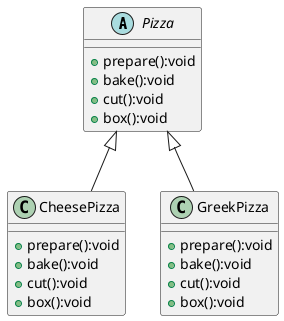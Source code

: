 @startuml
'https://plantuml.com/class-diagram
abstract class Pizza{
    + prepare():void
    + bake():void
    + cut():void
    + box():void
}
class CheesePizza extends Pizza{
    + prepare():void
    + bake():void
    + cut():void
    + box():void
}
class GreekPizza extends Pizza{
    + prepare():void
    + bake():void
    + cut():void
    + box():void
}
@enduml